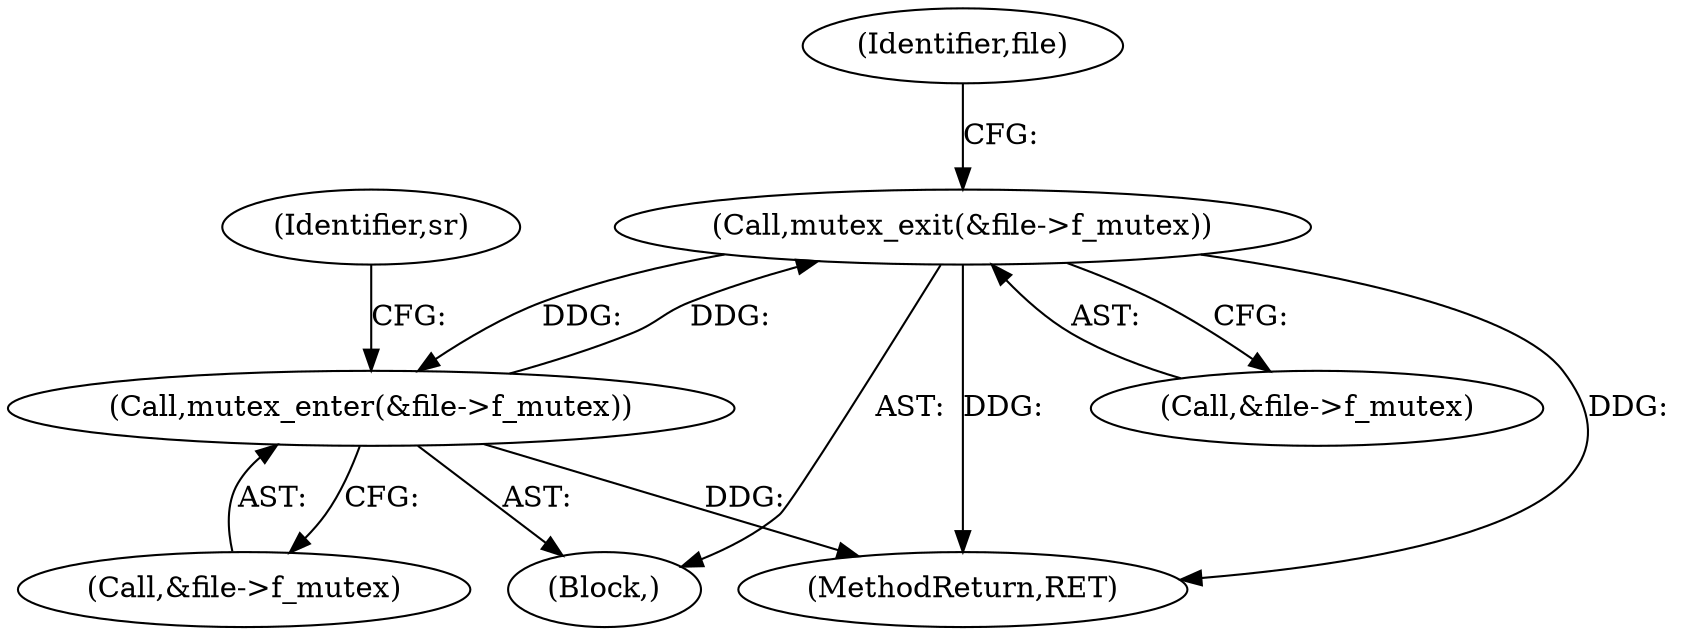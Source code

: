digraph "0_illumos-gate_6d1c73b5858fefc6161c7d686345f0dc887ea799_0@API" {
"1000178" [label="(Call,mutex_exit(&file->f_mutex))"];
"1000170" [label="(Call,mutex_enter(&file->f_mutex))"];
"1000178" [label="(Call,mutex_exit(&file->f_mutex))"];
"1000201" [label="(MethodReturn,RET)"];
"1000176" [label="(Identifier,sr)"];
"1000170" [label="(Call,mutex_enter(&file->f_mutex))"];
"1000179" [label="(Call,&file->f_mutex)"];
"1000171" [label="(Call,&file->f_mutex)"];
"1000169" [label="(Block,)"];
"1000184" [label="(Identifier,file)"];
"1000178" [label="(Call,mutex_exit(&file->f_mutex))"];
"1000178" -> "1000169"  [label="AST: "];
"1000178" -> "1000179"  [label="CFG: "];
"1000179" -> "1000178"  [label="AST: "];
"1000184" -> "1000178"  [label="CFG: "];
"1000178" -> "1000201"  [label="DDG: "];
"1000178" -> "1000201"  [label="DDG: "];
"1000178" -> "1000170"  [label="DDG: "];
"1000170" -> "1000178"  [label="DDG: "];
"1000170" -> "1000169"  [label="AST: "];
"1000170" -> "1000171"  [label="CFG: "];
"1000171" -> "1000170"  [label="AST: "];
"1000176" -> "1000170"  [label="CFG: "];
"1000170" -> "1000201"  [label="DDG: "];
}
